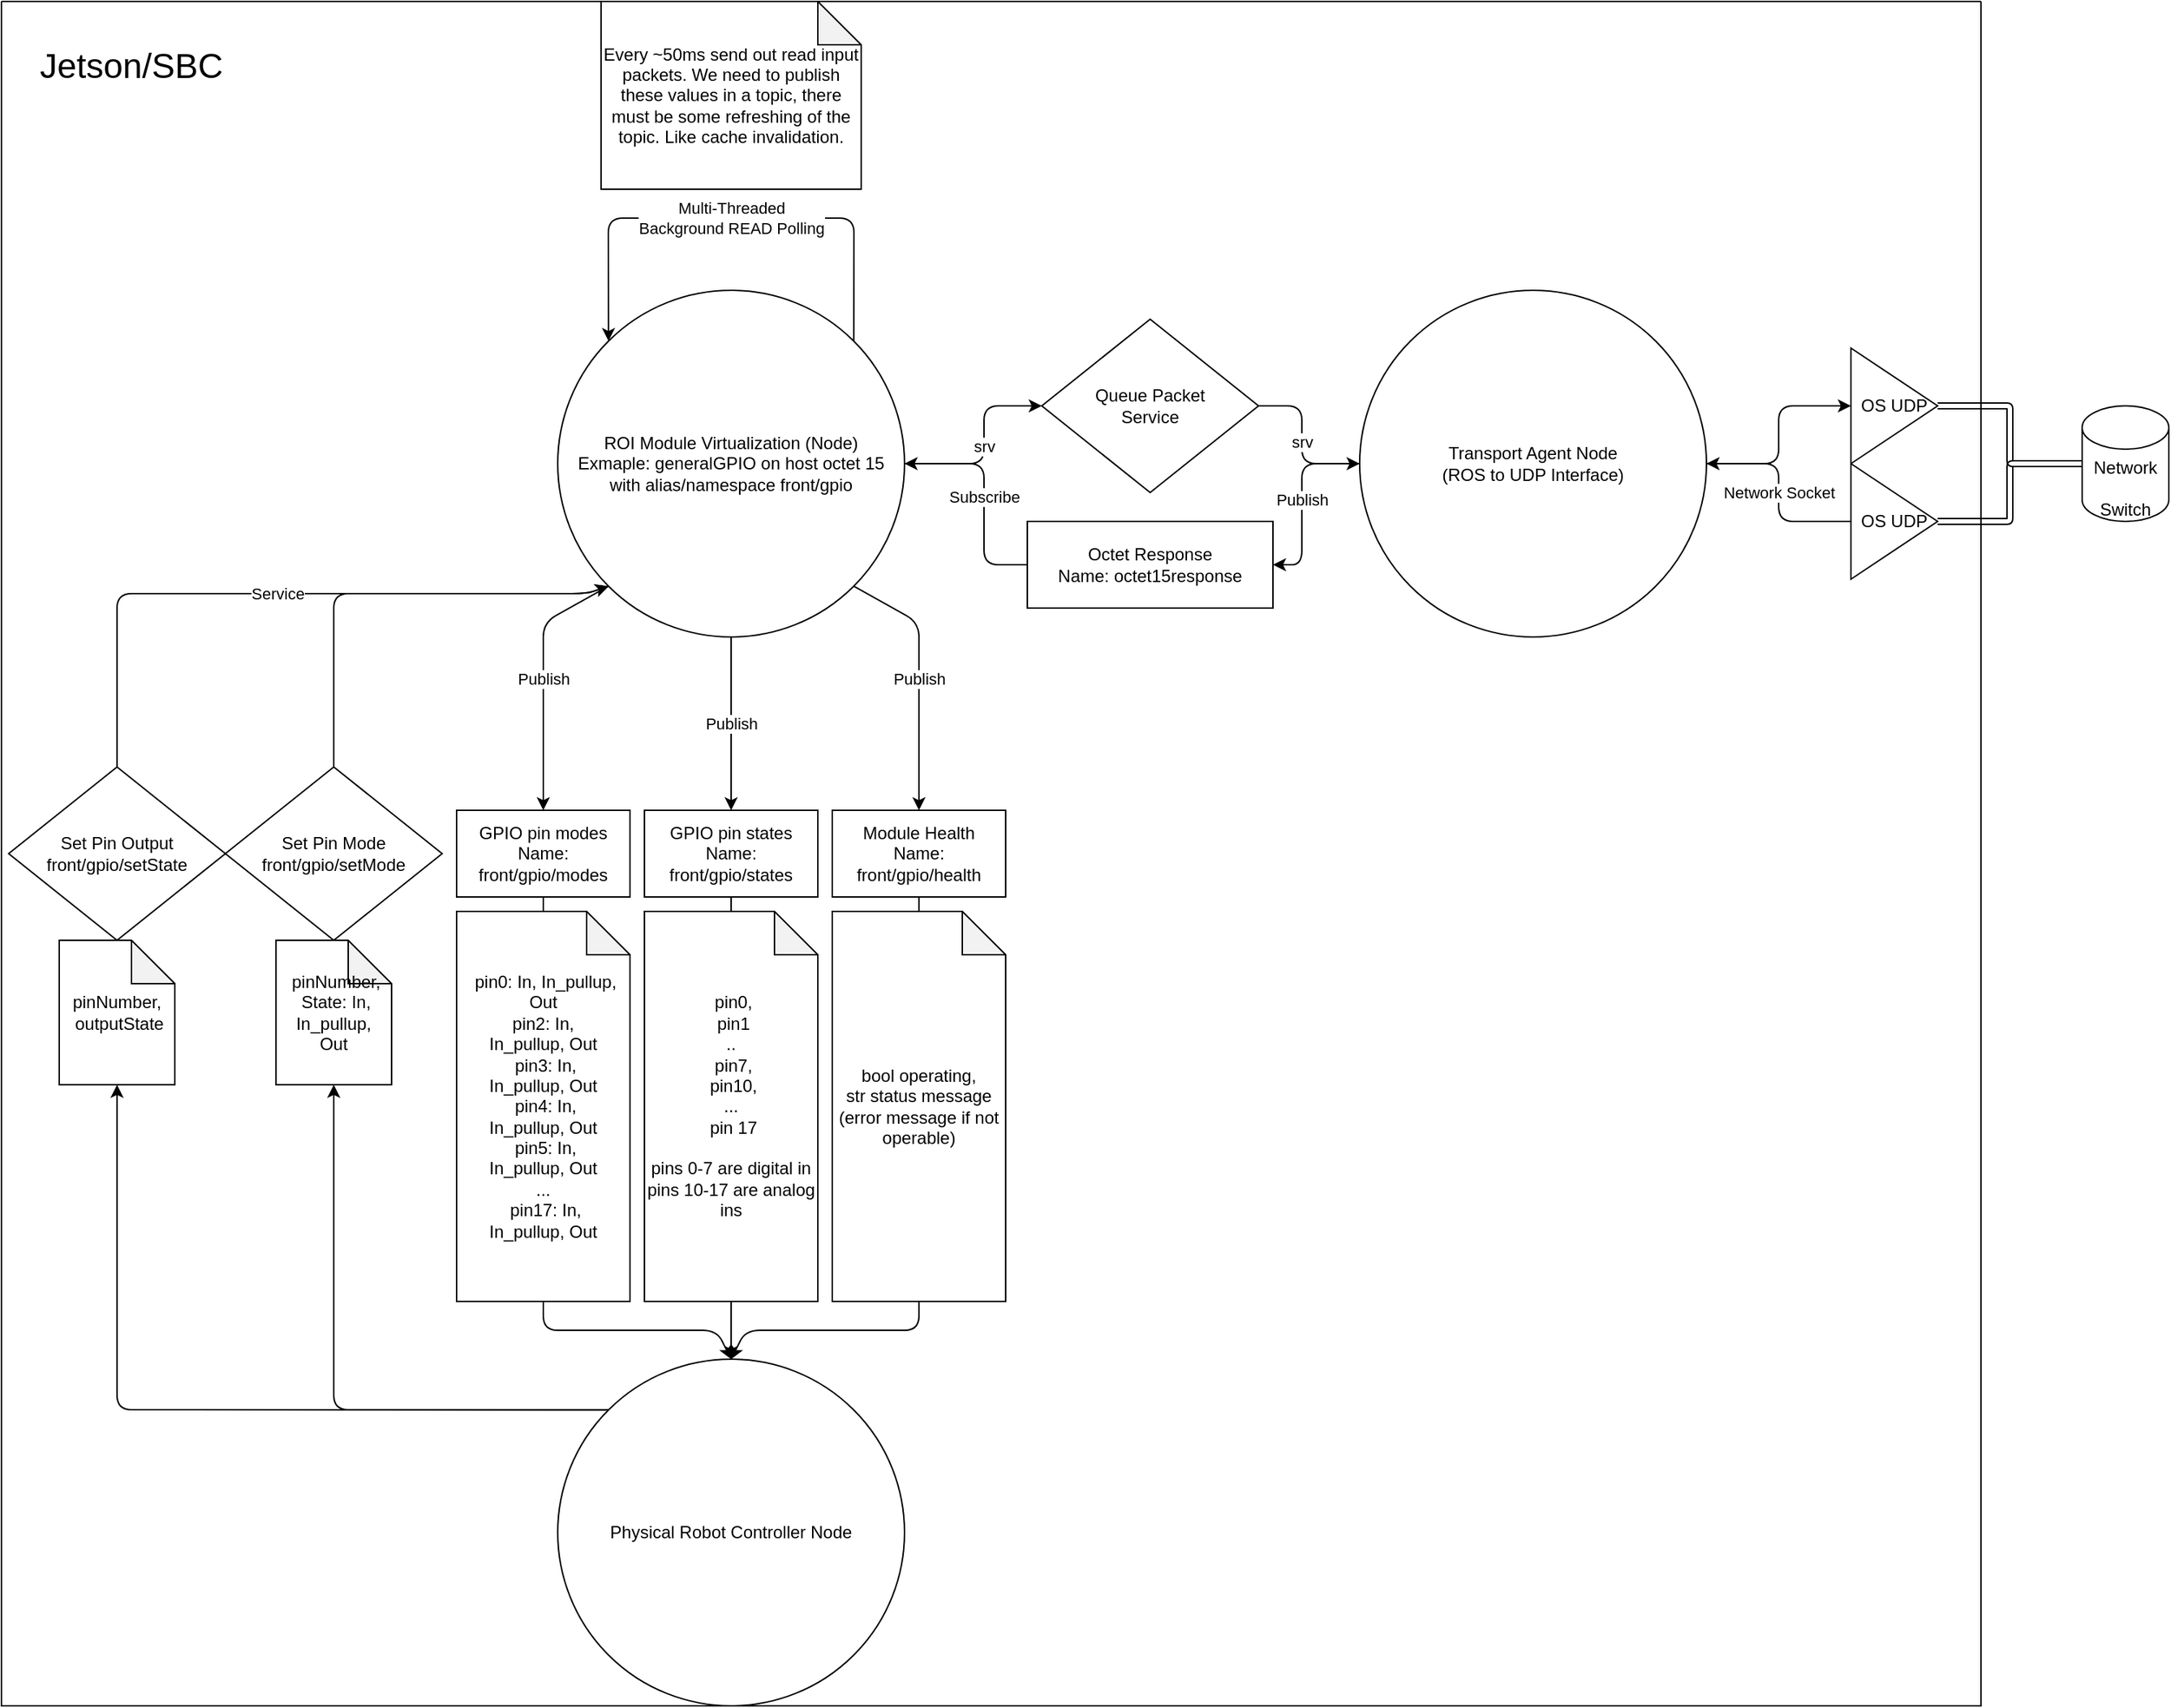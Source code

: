 <mxfile>
    <diagram id="s1bihZPChyOwIAj1q5Hs" name="Page-1">
        <mxGraphModel dx="1376" dy="835" grid="1" gridSize="10" guides="1" tooltips="1" connect="1" arrows="1" fold="1" page="1" pageScale="1" pageWidth="850" pageHeight="1100" math="0" shadow="0">
            <root>
                <mxCell id="0"/>
                <mxCell id="1" parent="0"/>
                <mxCell id="2" value="Publish" style="edgeStyle=none;html=1;exitX=0;exitY=1;exitDx=0;exitDy=0;entryX=0.5;entryY=0;entryDx=0;entryDy=0;" edge="1" parent="1" source="6" target="10">
                    <mxGeometry relative="1" as="geometry">
                        <Array as="points">
                            <mxPoint x="375" y="430"/>
                        </Array>
                    </mxGeometry>
                </mxCell>
                <mxCell id="3" value="Publish" style="edgeStyle=none;html=1;exitX=0.5;exitY=1;exitDx=0;exitDy=0;entryX=0.5;entryY=0;entryDx=0;entryDy=0;" edge="1" parent="1" source="6" target="12">
                    <mxGeometry relative="1" as="geometry">
                        <Array as="points">
                            <mxPoint x="505" y="480"/>
                        </Array>
                    </mxGeometry>
                </mxCell>
                <mxCell id="4" value="Publish" style="edgeStyle=none;html=1;exitX=1;exitY=1;exitDx=0;exitDy=0;entryX=0.5;entryY=0;entryDx=0;entryDy=0;" edge="1" parent="1" source="6" target="14">
                    <mxGeometry relative="1" as="geometry">
                        <Array as="points">
                            <mxPoint x="635" y="430"/>
                        </Array>
                    </mxGeometry>
                </mxCell>
                <mxCell id="35" value="srv" style="edgeStyle=none;html=1;exitX=1;exitY=0.5;exitDx=0;exitDy=0;entryX=0;entryY=0.5;entryDx=0;entryDy=0;" edge="1" parent="1" source="6" target="33">
                    <mxGeometry relative="1" as="geometry">
                        <Array as="points">
                            <mxPoint x="680" y="320"/>
                            <mxPoint x="680" y="280"/>
                        </Array>
                    </mxGeometry>
                </mxCell>
                <mxCell id="6" value="ROI Module Virtualization (Node)&lt;br&gt;Exmaple: generalGPIO on host octet 15&lt;br&gt;with alias/namespace front/gpio" style="ellipse;whiteSpace=wrap;html=1;aspect=fixed;" vertex="1" parent="1">
                    <mxGeometry x="385" y="200" width="240" height="240" as="geometry"/>
                </mxCell>
                <mxCell id="39" value="Subscribe" style="edgeStyle=none;html=1;exitX=0;exitY=0.5;exitDx=0;exitDy=0;entryX=1;entryY=0.5;entryDx=0;entryDy=0;" edge="1" parent="1" source="8" target="6">
                    <mxGeometry relative="1" as="geometry">
                        <Array as="points">
                            <mxPoint x="680" y="390"/>
                            <mxPoint x="680" y="320"/>
                        </Array>
                    </mxGeometry>
                </mxCell>
                <mxCell id="8" value="Octet Response&lt;br&gt;Name: octet15response" style="rounded=0;whiteSpace=wrap;html=1;" vertex="1" parent="1">
                    <mxGeometry x="710" y="360" width="170" height="60" as="geometry"/>
                </mxCell>
                <mxCell id="9" style="edgeStyle=none;html=1;exitX=0.5;exitY=1;exitDx=0;exitDy=0;entryX=0.5;entryY=0;entryDx=0;entryDy=0;" edge="1" parent="1" source="10" target="28">
                    <mxGeometry relative="1" as="geometry">
                        <Array as="points">
                            <mxPoint x="375" y="920"/>
                            <mxPoint x="495" y="920"/>
                        </Array>
                    </mxGeometry>
                </mxCell>
                <mxCell id="10" value="GPIO pin modes&lt;br&gt;Name: front/gpio/modes" style="rounded=0;whiteSpace=wrap;html=1;" vertex="1" parent="1">
                    <mxGeometry x="315" y="560" width="120" height="60" as="geometry"/>
                </mxCell>
                <mxCell id="11" style="edgeStyle=none;html=1;exitX=0.5;exitY=1;exitDx=0;exitDy=0;entryX=0.5;entryY=0;entryDx=0;entryDy=0;" edge="1" parent="1" source="12" target="28">
                    <mxGeometry relative="1" as="geometry"/>
                </mxCell>
                <mxCell id="12" value="GPIO pin states&lt;br&gt;Name: front/gpio/states" style="rounded=0;whiteSpace=wrap;html=1;" vertex="1" parent="1">
                    <mxGeometry x="445" y="560" width="120" height="60" as="geometry"/>
                </mxCell>
                <mxCell id="13" style="edgeStyle=none;html=1;exitX=0.5;exitY=1;exitDx=0;exitDy=0;entryX=0.5;entryY=0;entryDx=0;entryDy=0;" edge="1" parent="1" source="14" target="28">
                    <mxGeometry relative="1" as="geometry">
                        <Array as="points">
                            <mxPoint x="635" y="920"/>
                            <mxPoint x="515" y="920"/>
                        </Array>
                    </mxGeometry>
                </mxCell>
                <mxCell id="14" value="Module Health&lt;br&gt;Name:&lt;br&gt;front/gpio/health" style="rounded=0;whiteSpace=wrap;html=1;" vertex="1" parent="1">
                    <mxGeometry x="575" y="560" width="120" height="60" as="geometry"/>
                </mxCell>
                <mxCell id="15" value="Multi-Threaded &lt;br&gt;Background READ Polling" style="edgeStyle=none;html=1;exitX=1;exitY=0;exitDx=0;exitDy=0;entryX=0;entryY=0;entryDx=0;entryDy=0;" edge="1" parent="1" source="6" target="6">
                    <mxGeometry relative="1" as="geometry">
                        <Array as="points">
                            <mxPoint x="590" y="150"/>
                            <mxPoint x="420" y="150"/>
                        </Array>
                    </mxGeometry>
                </mxCell>
                <mxCell id="16" style="edgeStyle=none;html=1;exitX=0.5;exitY=0;exitDx=0;exitDy=0;entryX=0;entryY=1;entryDx=0;entryDy=0;" edge="1" parent="1" source="17" target="6">
                    <mxGeometry relative="1" as="geometry">
                        <Array as="points">
                            <mxPoint x="230" y="410"/>
                            <mxPoint x="405" y="410"/>
                        </Array>
                    </mxGeometry>
                </mxCell>
                <mxCell id="17" value="Set Pin Mode&lt;br&gt;front/gpio/setMode" style="rhombus;whiteSpace=wrap;html=1;" vertex="1" parent="1">
                    <mxGeometry x="155" y="530" width="150" height="120" as="geometry"/>
                </mxCell>
                <mxCell id="18" value="Service" style="edgeStyle=none;html=1;exitX=0.5;exitY=0;exitDx=0;exitDy=0;entryX=0;entryY=1;entryDx=0;entryDy=0;" edge="1" parent="1" source="19" target="6">
                    <mxGeometry relative="1" as="geometry">
                        <Array as="points">
                            <mxPoint x="80" y="410"/>
                            <mxPoint x="405" y="410"/>
                        </Array>
                    </mxGeometry>
                </mxCell>
                <mxCell id="19" value="Set Pin Output&lt;br&gt;front/gpio/setState" style="rhombus;whiteSpace=wrap;html=1;" vertex="1" parent="1">
                    <mxGeometry x="5" y="530" width="150" height="120" as="geometry"/>
                </mxCell>
                <mxCell id="20" value="Every ~50ms send out read input packets. We need to publish these values in a topic, there must be some refreshing of the topic. Like cache invalidation." style="shape=note;whiteSpace=wrap;html=1;backgroundOutline=1;darkOpacity=0.05;" vertex="1" parent="1">
                    <mxGeometry x="415" width="180" height="130" as="geometry"/>
                </mxCell>
                <mxCell id="21" value="&amp;nbsp;pinNumber,&lt;br&gt;&amp;nbsp;State: In, In_pullup,&lt;br&gt;Out" style="shape=note;whiteSpace=wrap;html=1;backgroundOutline=1;darkOpacity=0.05;" vertex="1" parent="1">
                    <mxGeometry x="190" y="650" width="80" height="100" as="geometry"/>
                </mxCell>
                <mxCell id="22" value="pinNumber,&lt;br&gt;&amp;nbsp;outputState" style="shape=note;whiteSpace=wrap;html=1;backgroundOutline=1;darkOpacity=0.05;" vertex="1" parent="1">
                    <mxGeometry x="40" y="650" width="80" height="100" as="geometry"/>
                </mxCell>
                <mxCell id="23" value="&amp;nbsp;pin0: In, In_pullup, Out&lt;br&gt;pin2: In, In_pullup,&amp;nbsp;Out&lt;br&gt;&amp;nbsp;pin3: In, In_pullup,&amp;nbsp;Out&lt;br&gt;&amp;nbsp;pin4: In, In_pullup,&amp;nbsp;Out&lt;br&gt;&amp;nbsp;pin5: In, In_pullup,&amp;nbsp;Out&lt;br&gt;...&lt;br&gt;&amp;nbsp;pin17: In, In_pullup,&amp;nbsp;Out" style="shape=note;whiteSpace=wrap;html=1;backgroundOutline=1;darkOpacity=0.05;" vertex="1" parent="1">
                    <mxGeometry x="315" y="630" width="120" height="270" as="geometry"/>
                </mxCell>
                <mxCell id="24" value="&amp;nbsp;pin0,&lt;br&gt;&amp;nbsp;pin1&lt;br&gt;..&lt;br&gt;&amp;nbsp;pin7,&lt;br&gt;&amp;nbsp;pin10,&lt;br&gt;...&lt;br&gt;&amp;nbsp;pin 17&lt;br&gt;&lt;br&gt;pins 0-7 are digital in&lt;br&gt;pins 10-17 are analog ins" style="shape=note;whiteSpace=wrap;html=1;backgroundOutline=1;darkOpacity=0.05;" vertex="1" parent="1">
                    <mxGeometry x="445" y="630" width="120" height="270" as="geometry"/>
                </mxCell>
                <mxCell id="25" value="bool operating,&lt;br&gt;str status message (error message if not operable)" style="shape=note;whiteSpace=wrap;html=1;backgroundOutline=1;darkOpacity=0.05;" vertex="1" parent="1">
                    <mxGeometry x="575" y="630" width="120" height="270" as="geometry"/>
                </mxCell>
                <mxCell id="26" style="edgeStyle=none;html=1;exitX=0;exitY=0;exitDx=0;exitDy=0;entryX=0.5;entryY=1;entryDx=0;entryDy=0;entryPerimeter=0;" edge="1" parent="1" source="28" target="21">
                    <mxGeometry relative="1" as="geometry">
                        <Array as="points">
                            <mxPoint x="230" y="975"/>
                        </Array>
                    </mxGeometry>
                </mxCell>
                <mxCell id="27" style="edgeStyle=none;html=1;exitX=0;exitY=0;exitDx=0;exitDy=0;entryX=0.5;entryY=1;entryDx=0;entryDy=0;entryPerimeter=0;" edge="1" parent="1" source="28" target="22">
                    <mxGeometry relative="1" as="geometry">
                        <Array as="points">
                            <mxPoint x="80" y="975"/>
                        </Array>
                    </mxGeometry>
                </mxCell>
                <mxCell id="28" value="Physical Robot Controller Node" style="ellipse;whiteSpace=wrap;html=1;aspect=fixed;" vertex="1" parent="1">
                    <mxGeometry x="385" y="940" width="240" height="240" as="geometry"/>
                </mxCell>
                <mxCell id="40" value="Publish" style="edgeStyle=none;html=1;exitX=0;exitY=0.5;exitDx=0;exitDy=0;entryX=1;entryY=0.5;entryDx=0;entryDy=0;" edge="1" parent="1" source="31" target="8">
                    <mxGeometry relative="1" as="geometry">
                        <Array as="points">
                            <mxPoint x="900" y="320"/>
                            <mxPoint x="900" y="390"/>
                        </Array>
                    </mxGeometry>
                </mxCell>
                <mxCell id="42" style="edgeStyle=none;html=1;exitX=1;exitY=0.5;exitDx=0;exitDy=0;entryX=0;entryY=0.5;entryDx=0;entryDy=0;" edge="1" parent="1" source="31" target="34">
                    <mxGeometry relative="1" as="geometry">
                        <Array as="points">
                            <mxPoint x="1230" y="320"/>
                            <mxPoint x="1230" y="280"/>
                        </Array>
                    </mxGeometry>
                </mxCell>
                <mxCell id="31" value="Transport Agent Node&lt;br&gt;(ROS to UDP Interface)" style="ellipse;whiteSpace=wrap;html=1;aspect=fixed;" vertex="1" parent="1">
                    <mxGeometry x="940" y="200" width="240" height="240" as="geometry"/>
                </mxCell>
                <mxCell id="36" value="srv" style="edgeStyle=none;html=1;exitX=1;exitY=0.5;exitDx=0;exitDy=0;entryX=0;entryY=0.5;entryDx=0;entryDy=0;" edge="1" parent="1" source="33" target="31">
                    <mxGeometry relative="1" as="geometry">
                        <Array as="points">
                            <mxPoint x="900" y="280"/>
                            <mxPoint x="900" y="320"/>
                        </Array>
                    </mxGeometry>
                </mxCell>
                <mxCell id="33" value="Queue Packet&lt;br&gt;Service" style="rhombus;whiteSpace=wrap;html=1;" vertex="1" parent="1">
                    <mxGeometry x="720" y="220" width="150" height="120" as="geometry"/>
                </mxCell>
                <mxCell id="34" value="OS UDP" style="triangle;whiteSpace=wrap;html=1;" vertex="1" parent="1">
                    <mxGeometry x="1280" y="240" width="60" height="80" as="geometry"/>
                </mxCell>
                <mxCell id="43" value="Network Socket" style="edgeStyle=none;html=1;exitX=0;exitY=0.5;exitDx=0;exitDy=0;entryX=1;entryY=0.5;entryDx=0;entryDy=0;" edge="1" parent="1" source="41" target="31">
                    <mxGeometry relative="1" as="geometry">
                        <Array as="points">
                            <mxPoint x="1230" y="360"/>
                            <mxPoint x="1230" y="320"/>
                        </Array>
                    </mxGeometry>
                </mxCell>
                <mxCell id="41" value="OS UDP" style="triangle;whiteSpace=wrap;html=1;" vertex="1" parent="1">
                    <mxGeometry x="1280" y="320" width="60" height="80" as="geometry"/>
                </mxCell>
                <mxCell id="44" value="" style="swimlane;startSize=0;" vertex="1" parent="1">
                    <mxGeometry width="1370" height="1180" as="geometry"/>
                </mxCell>
                <mxCell id="45" value="&lt;font style=&quot;font-size: 24px;&quot;&gt;Jetson/SBC&lt;/font&gt;" style="text;html=1;strokeColor=none;fillColor=none;align=center;verticalAlign=middle;whiteSpace=wrap;rounded=0;" vertex="1" parent="44">
                    <mxGeometry x="10" y="10" width="160" height="70" as="geometry"/>
                </mxCell>
                <mxCell id="46" value="&lt;br&gt;&lt;font size=&quot;3&quot;&gt;&lt;br&gt;&lt;/font&gt;" style="shape=link;html=1;fontSize=24;entryX=0;entryY=0.5;entryDx=0;entryDy=0;entryPerimeter=0;" edge="1" parent="44" target="47">
                    <mxGeometry width="100" relative="1" as="geometry">
                        <mxPoint x="1340" y="280" as="sourcePoint"/>
                        <mxPoint x="1440" y="280" as="targetPoint"/>
                        <Array as="points">
                            <mxPoint x="1390" y="280"/>
                            <mxPoint x="1390" y="320"/>
                        </Array>
                    </mxGeometry>
                </mxCell>
                <mxCell id="47" value="&lt;font style=&quot;font-size: 12px;&quot;&gt;Network Switch&lt;/font&gt;" style="shape=cylinder3;whiteSpace=wrap;html=1;boundedLbl=1;backgroundOutline=1;size=15;fontSize=24;" vertex="1" parent="1">
                    <mxGeometry x="1440" y="280" width="60" height="80" as="geometry"/>
                </mxCell>
                <mxCell id="48" value="" style="shape=link;html=1;fontSize=24;entryX=0;entryY=0.5;entryDx=0;entryDy=0;entryPerimeter=0;exitX=1;exitY=0.5;exitDx=0;exitDy=0;" edge="1" parent="1" source="41" target="47">
                    <mxGeometry width="100" relative="1" as="geometry">
                        <mxPoint x="1350" y="290" as="sourcePoint"/>
                        <mxPoint x="1450" y="330" as="targetPoint"/>
                        <Array as="points">
                            <mxPoint x="1390" y="360"/>
                            <mxPoint x="1390" y="320"/>
                        </Array>
                    </mxGeometry>
                </mxCell>
            </root>
        </mxGraphModel>
    </diagram>
</mxfile>